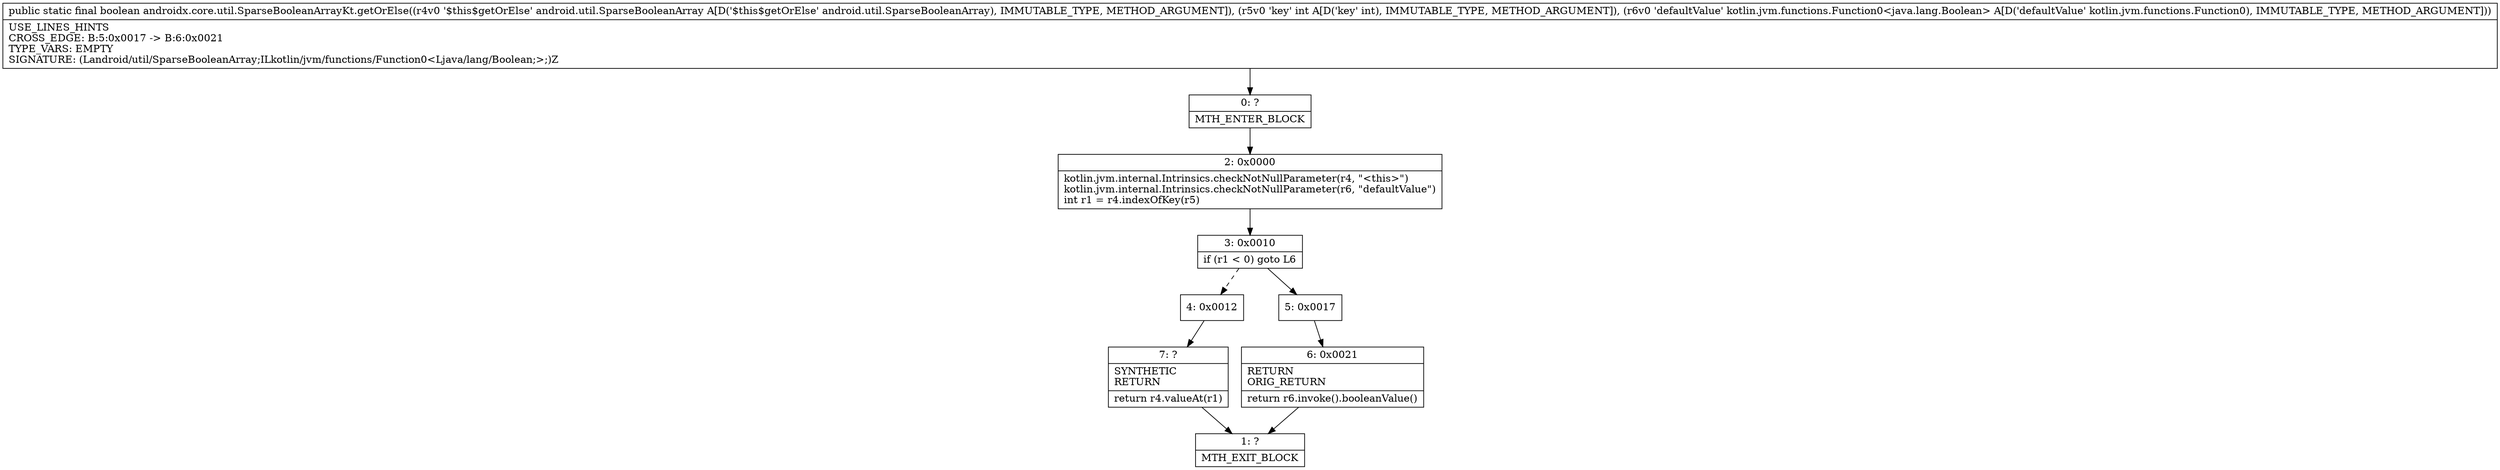 digraph "CFG forandroidx.core.util.SparseBooleanArrayKt.getOrElse(Landroid\/util\/SparseBooleanArray;ILkotlin\/jvm\/functions\/Function0;)Z" {
Node_0 [shape=record,label="{0\:\ ?|MTH_ENTER_BLOCK\l}"];
Node_2 [shape=record,label="{2\:\ 0x0000|kotlin.jvm.internal.Intrinsics.checkNotNullParameter(r4, \"\<this\>\")\lkotlin.jvm.internal.Intrinsics.checkNotNullParameter(r6, \"defaultValue\")\lint r1 = r4.indexOfKey(r5)\l}"];
Node_3 [shape=record,label="{3\:\ 0x0010|if (r1 \< 0) goto L6\l}"];
Node_4 [shape=record,label="{4\:\ 0x0012}"];
Node_7 [shape=record,label="{7\:\ ?|SYNTHETIC\lRETURN\l|return r4.valueAt(r1)\l}"];
Node_1 [shape=record,label="{1\:\ ?|MTH_EXIT_BLOCK\l}"];
Node_5 [shape=record,label="{5\:\ 0x0017}"];
Node_6 [shape=record,label="{6\:\ 0x0021|RETURN\lORIG_RETURN\l|return r6.invoke().booleanValue()\l}"];
MethodNode[shape=record,label="{public static final boolean androidx.core.util.SparseBooleanArrayKt.getOrElse((r4v0 '$this$getOrElse' android.util.SparseBooleanArray A[D('$this$getOrElse' android.util.SparseBooleanArray), IMMUTABLE_TYPE, METHOD_ARGUMENT]), (r5v0 'key' int A[D('key' int), IMMUTABLE_TYPE, METHOD_ARGUMENT]), (r6v0 'defaultValue' kotlin.jvm.functions.Function0\<java.lang.Boolean\> A[D('defaultValue' kotlin.jvm.functions.Function0), IMMUTABLE_TYPE, METHOD_ARGUMENT]))  | USE_LINES_HINTS\lCROSS_EDGE: B:5:0x0017 \-\> B:6:0x0021\lTYPE_VARS: EMPTY\lSIGNATURE: (Landroid\/util\/SparseBooleanArray;ILkotlin\/jvm\/functions\/Function0\<Ljava\/lang\/Boolean;\>;)Z\l}"];
MethodNode -> Node_0;Node_0 -> Node_2;
Node_2 -> Node_3;
Node_3 -> Node_4[style=dashed];
Node_3 -> Node_5;
Node_4 -> Node_7;
Node_7 -> Node_1;
Node_5 -> Node_6;
Node_6 -> Node_1;
}

